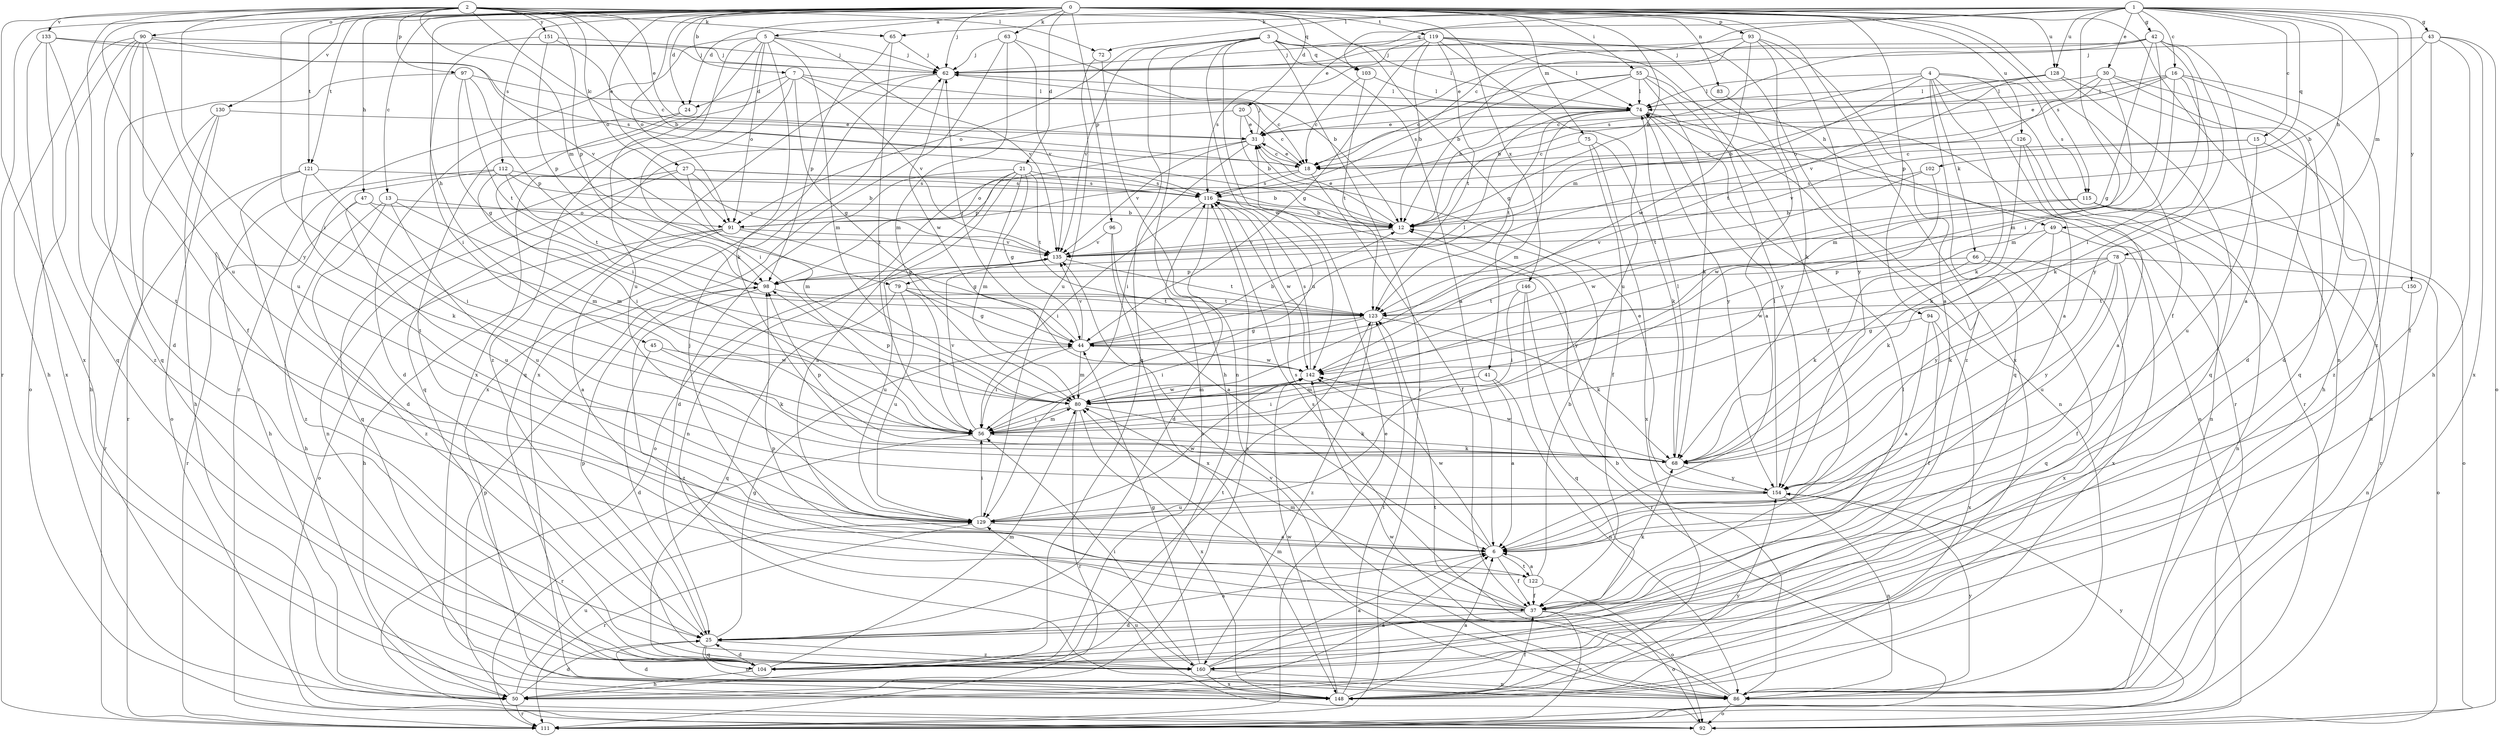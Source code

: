 strict digraph  {
0;
1;
2;
3;
4;
5;
6;
7;
12;
13;
15;
16;
18;
20;
21;
24;
25;
27;
30;
31;
37;
41;
42;
43;
44;
45;
47;
49;
50;
55;
56;
62;
63;
65;
66;
68;
72;
74;
75;
78;
79;
80;
83;
86;
90;
91;
92;
93;
94;
96;
97;
98;
102;
103;
104;
111;
112;
115;
116;
119;
121;
122;
123;
126;
128;
129;
130;
133;
135;
142;
146;
148;
150;
151;
154;
160;
0 -> 5  [label=a];
0 -> 7  [label=b];
0 -> 12  [label=b];
0 -> 13  [label=c];
0 -> 20  [label=d];
0 -> 21  [label=d];
0 -> 24  [label=d];
0 -> 27  [label=e];
0 -> 37  [label=f];
0 -> 41  [label=g];
0 -> 45  [label=h];
0 -> 47  [label=h];
0 -> 55  [label=i];
0 -> 62  [label=j];
0 -> 63  [label=k];
0 -> 75  [label=m];
0 -> 83  [label=n];
0 -> 86  [label=n];
0 -> 90  [label=o];
0 -> 91  [label=o];
0 -> 93  [label=p];
0 -> 94  [label=p];
0 -> 96  [label=p];
0 -> 111  [label=r];
0 -> 112  [label=s];
0 -> 115  [label=s];
0 -> 119  [label=t];
0 -> 121  [label=t];
0 -> 126  [label=u];
0 -> 128  [label=u];
0 -> 130  [label=v];
0 -> 146  [label=x];
0 -> 148  [label=x];
1 -> 15  [label=c];
1 -> 16  [label=c];
1 -> 18  [label=c];
1 -> 24  [label=d];
1 -> 30  [label=e];
1 -> 31  [label=e];
1 -> 42  [label=g];
1 -> 43  [label=g];
1 -> 49  [label=h];
1 -> 56  [label=i];
1 -> 65  [label=k];
1 -> 72  [label=l];
1 -> 78  [label=m];
1 -> 102  [label=q];
1 -> 103  [label=q];
1 -> 128  [label=u];
1 -> 150  [label=y];
1 -> 160  [label=z];
2 -> 12  [label=b];
2 -> 18  [label=c];
2 -> 31  [label=e];
2 -> 56  [label=i];
2 -> 65  [label=k];
2 -> 72  [label=l];
2 -> 79  [label=m];
2 -> 91  [label=o];
2 -> 97  [label=p];
2 -> 98  [label=p];
2 -> 103  [label=q];
2 -> 121  [label=t];
2 -> 122  [label=t];
2 -> 129  [label=u];
2 -> 133  [label=v];
2 -> 148  [label=x];
2 -> 151  [label=y];
2 -> 154  [label=y];
3 -> 6  [label=a];
3 -> 49  [label=h];
3 -> 50  [label=h];
3 -> 74  [label=l];
3 -> 91  [label=o];
3 -> 103  [label=q];
3 -> 104  [label=q];
3 -> 111  [label=r];
3 -> 129  [label=u];
3 -> 135  [label=v];
3 -> 142  [label=w];
4 -> 6  [label=a];
4 -> 12  [label=b];
4 -> 66  [label=k];
4 -> 68  [label=k];
4 -> 74  [label=l];
4 -> 79  [label=m];
4 -> 104  [label=q];
4 -> 111  [label=r];
4 -> 115  [label=s];
5 -> 62  [label=j];
5 -> 68  [label=k];
5 -> 80  [label=m];
5 -> 91  [label=o];
5 -> 111  [label=r];
5 -> 129  [label=u];
5 -> 135  [label=v];
5 -> 148  [label=x];
5 -> 160  [label=z];
6 -> 37  [label=f];
6 -> 116  [label=s];
6 -> 122  [label=t];
6 -> 142  [label=w];
7 -> 18  [label=c];
7 -> 24  [label=d];
7 -> 44  [label=g];
7 -> 56  [label=i];
7 -> 74  [label=l];
7 -> 122  [label=t];
7 -> 135  [label=v];
12 -> 31  [label=e];
12 -> 135  [label=v];
13 -> 50  [label=h];
13 -> 80  [label=m];
13 -> 91  [label=o];
13 -> 129  [label=u];
13 -> 160  [label=z];
15 -> 18  [label=c];
15 -> 86  [label=n];
15 -> 129  [label=u];
15 -> 135  [label=v];
16 -> 25  [label=d];
16 -> 31  [label=e];
16 -> 68  [label=k];
16 -> 74  [label=l];
16 -> 80  [label=m];
16 -> 91  [label=o];
16 -> 160  [label=z];
18 -> 31  [label=e];
18 -> 37  [label=f];
18 -> 91  [label=o];
18 -> 116  [label=s];
20 -> 12  [label=b];
20 -> 18  [label=c];
20 -> 31  [label=e];
20 -> 104  [label=q];
21 -> 6  [label=a];
21 -> 25  [label=d];
21 -> 44  [label=g];
21 -> 80  [label=m];
21 -> 86  [label=n];
21 -> 92  [label=o];
21 -> 116  [label=s];
21 -> 123  [label=t];
24 -> 25  [label=d];
24 -> 56  [label=i];
25 -> 6  [label=a];
25 -> 44  [label=g];
25 -> 86  [label=n];
25 -> 98  [label=p];
25 -> 104  [label=q];
25 -> 160  [label=z];
27 -> 12  [label=b];
27 -> 80  [label=m];
27 -> 86  [label=n];
27 -> 104  [label=q];
27 -> 116  [label=s];
27 -> 135  [label=v];
30 -> 18  [label=c];
30 -> 25  [label=d];
30 -> 74  [label=l];
30 -> 80  [label=m];
30 -> 104  [label=q];
30 -> 135  [label=v];
31 -> 18  [label=c];
31 -> 56  [label=i];
31 -> 62  [label=j];
31 -> 98  [label=p];
31 -> 135  [label=v];
37 -> 25  [label=d];
37 -> 62  [label=j];
37 -> 68  [label=k];
37 -> 80  [label=m];
37 -> 92  [label=o];
37 -> 98  [label=p];
37 -> 111  [label=r];
37 -> 116  [label=s];
41 -> 6  [label=a];
41 -> 56  [label=i];
41 -> 80  [label=m];
41 -> 86  [label=n];
42 -> 6  [label=a];
42 -> 31  [label=e];
42 -> 44  [label=g];
42 -> 56  [label=i];
42 -> 62  [label=j];
42 -> 80  [label=m];
42 -> 116  [label=s];
42 -> 154  [label=y];
43 -> 12  [label=b];
43 -> 37  [label=f];
43 -> 50  [label=h];
43 -> 62  [label=j];
43 -> 92  [label=o];
43 -> 148  [label=x];
44 -> 12  [label=b];
44 -> 56  [label=i];
44 -> 62  [label=j];
44 -> 74  [label=l];
44 -> 80  [label=m];
44 -> 135  [label=v];
44 -> 142  [label=w];
45 -> 25  [label=d];
45 -> 68  [label=k];
45 -> 142  [label=w];
47 -> 12  [label=b];
47 -> 80  [label=m];
47 -> 111  [label=r];
47 -> 129  [label=u];
49 -> 68  [label=k];
49 -> 135  [label=v];
49 -> 148  [label=x];
49 -> 154  [label=y];
50 -> 6  [label=a];
50 -> 25  [label=d];
50 -> 98  [label=p];
50 -> 111  [label=r];
50 -> 116  [label=s];
50 -> 129  [label=u];
55 -> 12  [label=b];
55 -> 18  [label=c];
55 -> 68  [label=k];
55 -> 74  [label=l];
55 -> 111  [label=r];
55 -> 116  [label=s];
55 -> 154  [label=y];
56 -> 68  [label=k];
56 -> 80  [label=m];
56 -> 111  [label=r];
56 -> 135  [label=v];
62 -> 74  [label=l];
62 -> 104  [label=q];
62 -> 142  [label=w];
62 -> 148  [label=x];
63 -> 12  [label=b];
63 -> 62  [label=j];
63 -> 80  [label=m];
63 -> 135  [label=v];
63 -> 148  [label=x];
65 -> 56  [label=i];
65 -> 62  [label=j];
65 -> 98  [label=p];
66 -> 68  [label=k];
66 -> 98  [label=p];
66 -> 104  [label=q];
66 -> 148  [label=x];
68 -> 74  [label=l];
68 -> 98  [label=p];
68 -> 142  [label=w];
68 -> 154  [label=y];
72 -> 86  [label=n];
72 -> 129  [label=u];
74 -> 31  [label=e];
74 -> 80  [label=m];
74 -> 86  [label=n];
74 -> 92  [label=o];
74 -> 123  [label=t];
74 -> 154  [label=y];
75 -> 18  [label=c];
75 -> 37  [label=f];
75 -> 68  [label=k];
75 -> 148  [label=x];
78 -> 37  [label=f];
78 -> 68  [label=k];
78 -> 92  [label=o];
78 -> 98  [label=p];
78 -> 129  [label=u];
78 -> 142  [label=w];
78 -> 154  [label=y];
79 -> 44  [label=g];
79 -> 56  [label=i];
79 -> 104  [label=q];
79 -> 123  [label=t];
79 -> 129  [label=u];
80 -> 56  [label=i];
80 -> 68  [label=k];
80 -> 98  [label=p];
80 -> 111  [label=r];
80 -> 142  [label=w];
80 -> 148  [label=x];
83 -> 6  [label=a];
86 -> 12  [label=b];
86 -> 80  [label=m];
86 -> 92  [label=o];
86 -> 123  [label=t];
86 -> 135  [label=v];
86 -> 142  [label=w];
86 -> 154  [label=y];
90 -> 25  [label=d];
90 -> 37  [label=f];
90 -> 50  [label=h];
90 -> 62  [label=j];
90 -> 92  [label=o];
90 -> 104  [label=q];
90 -> 129  [label=u];
90 -> 135  [label=v];
91 -> 6  [label=a];
91 -> 44  [label=g];
91 -> 50  [label=h];
91 -> 92  [label=o];
91 -> 135  [label=v];
92 -> 129  [label=u];
93 -> 6  [label=a];
93 -> 12  [label=b];
93 -> 62  [label=j];
93 -> 68  [label=k];
93 -> 142  [label=w];
93 -> 154  [label=y];
94 -> 6  [label=a];
94 -> 37  [label=f];
94 -> 44  [label=g];
94 -> 148  [label=x];
96 -> 6  [label=a];
96 -> 135  [label=v];
96 -> 148  [label=x];
97 -> 44  [label=g];
97 -> 50  [label=h];
97 -> 74  [label=l];
97 -> 98  [label=p];
97 -> 123  [label=t];
98 -> 123  [label=t];
98 -> 160  [label=z];
102 -> 116  [label=s];
102 -> 123  [label=t];
102 -> 142  [label=w];
103 -> 18  [label=c];
103 -> 74  [label=l];
103 -> 123  [label=t];
104 -> 25  [label=d];
104 -> 50  [label=h];
104 -> 80  [label=m];
104 -> 116  [label=s];
104 -> 123  [label=t];
111 -> 31  [label=e];
111 -> 154  [label=y];
112 -> 12  [label=b];
112 -> 25  [label=d];
112 -> 50  [label=h];
112 -> 56  [label=i];
112 -> 116  [label=s];
112 -> 123  [label=t];
115 -> 12  [label=b];
115 -> 86  [label=n];
115 -> 92  [label=o];
115 -> 111  [label=r];
115 -> 142  [label=w];
116 -> 12  [label=b];
116 -> 25  [label=d];
116 -> 56  [label=i];
116 -> 142  [label=w];
116 -> 154  [label=y];
119 -> 12  [label=b];
119 -> 37  [label=f];
119 -> 44  [label=g];
119 -> 62  [label=j];
119 -> 74  [label=l];
119 -> 116  [label=s];
119 -> 123  [label=t];
119 -> 129  [label=u];
119 -> 160  [label=z];
121 -> 56  [label=i];
121 -> 68  [label=k];
121 -> 111  [label=r];
121 -> 116  [label=s];
121 -> 160  [label=z];
122 -> 6  [label=a];
122 -> 12  [label=b];
122 -> 37  [label=f];
122 -> 92  [label=o];
123 -> 44  [label=g];
123 -> 56  [label=i];
123 -> 68  [label=k];
123 -> 160  [label=z];
126 -> 6  [label=a];
126 -> 18  [label=c];
126 -> 68  [label=k];
126 -> 86  [label=n];
128 -> 12  [label=b];
128 -> 50  [label=h];
128 -> 74  [label=l];
128 -> 104  [label=q];
128 -> 123  [label=t];
129 -> 6  [label=a];
129 -> 56  [label=i];
129 -> 111  [label=r];
129 -> 142  [label=w];
130 -> 31  [label=e];
130 -> 50  [label=h];
130 -> 92  [label=o];
130 -> 111  [label=r];
133 -> 62  [label=j];
133 -> 104  [label=q];
133 -> 116  [label=s];
133 -> 148  [label=x];
133 -> 160  [label=z];
135 -> 98  [label=p];
135 -> 123  [label=t];
135 -> 129  [label=u];
142 -> 80  [label=m];
142 -> 116  [label=s];
146 -> 56  [label=i];
146 -> 104  [label=q];
146 -> 111  [label=r];
146 -> 123  [label=t];
148 -> 6  [label=a];
148 -> 25  [label=d];
148 -> 37  [label=f];
148 -> 123  [label=t];
148 -> 142  [label=w];
148 -> 154  [label=y];
150 -> 86  [label=n];
150 -> 123  [label=t];
151 -> 18  [label=c];
151 -> 56  [label=i];
151 -> 62  [label=j];
151 -> 98  [label=p];
154 -> 31  [label=e];
154 -> 74  [label=l];
154 -> 86  [label=n];
154 -> 129  [label=u];
160 -> 6  [label=a];
160 -> 44  [label=g];
160 -> 56  [label=i];
160 -> 74  [label=l];
160 -> 86  [label=n];
160 -> 148  [label=x];
}
